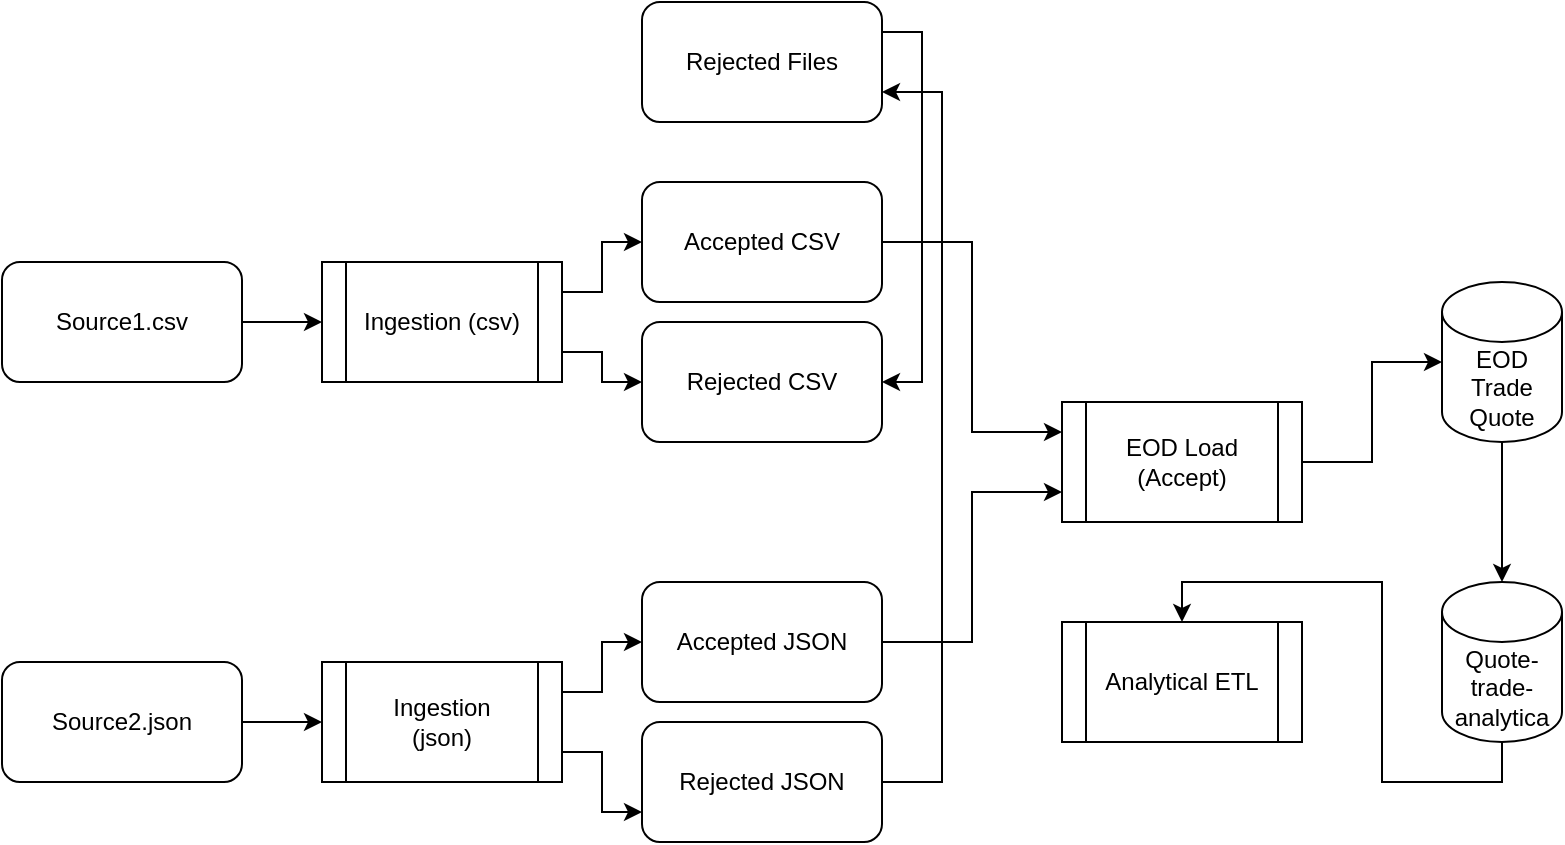 <mxfile version="16.5.6" type="onedrive"><diagram id="ekA8q0FEjDMF8yhK-WbU" name="Page-1"><mxGraphModel dx="1038" dy="684" grid="1" gridSize="10" guides="1" tooltips="1" connect="1" arrows="1" fold="1" page="1" pageScale="1" pageWidth="850" pageHeight="1100" math="0" shadow="0"><root><mxCell id="0"/><mxCell id="1" parent="0"/><mxCell id="7ZRI4nJw7eSaWsNrL_yP-1" value="Analytical ETL" style="shape=process;whiteSpace=wrap;html=1;backgroundOutline=1;" vertex="1" parent="1"><mxGeometry x="560" y="330" width="120" height="60" as="geometry"/></mxCell><mxCell id="7ZRI4nJw7eSaWsNrL_yP-38" style="edgeStyle=orthogonalEdgeStyle;rounded=0;orthogonalLoop=1;jettySize=auto;html=1;exitX=1;exitY=0.5;exitDx=0;exitDy=0;entryX=0;entryY=0.5;entryDx=0;entryDy=0;entryPerimeter=0;" edge="1" parent="1" source="7ZRI4nJw7eSaWsNrL_yP-2" target="7ZRI4nJw7eSaWsNrL_yP-14"><mxGeometry relative="1" as="geometry"/></mxCell><mxCell id="7ZRI4nJw7eSaWsNrL_yP-2" value="EOD Load (Accept)" style="shape=process;whiteSpace=wrap;html=1;backgroundOutline=1;" vertex="1" parent="1"><mxGeometry x="560" y="220" width="120" height="60" as="geometry"/></mxCell><mxCell id="7ZRI4nJw7eSaWsNrL_yP-28" style="edgeStyle=orthogonalEdgeStyle;rounded=0;orthogonalLoop=1;jettySize=auto;html=1;exitX=1;exitY=0.25;exitDx=0;exitDy=0;entryX=0;entryY=0.5;entryDx=0;entryDy=0;" edge="1" parent="1" source="7ZRI4nJw7eSaWsNrL_yP-3" target="7ZRI4nJw7eSaWsNrL_yP-10"><mxGeometry relative="1" as="geometry"/></mxCell><mxCell id="7ZRI4nJw7eSaWsNrL_yP-29" style="edgeStyle=orthogonalEdgeStyle;rounded=0;orthogonalLoop=1;jettySize=auto;html=1;exitX=1;exitY=0.75;exitDx=0;exitDy=0;entryX=0;entryY=0.5;entryDx=0;entryDy=0;" edge="1" parent="1" source="7ZRI4nJw7eSaWsNrL_yP-3" target="7ZRI4nJw7eSaWsNrL_yP-11"><mxGeometry relative="1" as="geometry"/></mxCell><mxCell id="7ZRI4nJw7eSaWsNrL_yP-3" value="Ingestion (csv)" style="shape=process;whiteSpace=wrap;html=1;backgroundOutline=1;" vertex="1" parent="1"><mxGeometry x="190" y="150" width="120" height="60" as="geometry"/></mxCell><mxCell id="7ZRI4nJw7eSaWsNrL_yP-30" style="edgeStyle=orthogonalEdgeStyle;rounded=0;orthogonalLoop=1;jettySize=auto;html=1;exitX=1;exitY=0.25;exitDx=0;exitDy=0;entryX=0;entryY=0.5;entryDx=0;entryDy=0;" edge="1" parent="1" source="7ZRI4nJw7eSaWsNrL_yP-4" target="7ZRI4nJw7eSaWsNrL_yP-12"><mxGeometry relative="1" as="geometry"/></mxCell><mxCell id="7ZRI4nJw7eSaWsNrL_yP-31" style="edgeStyle=orthogonalEdgeStyle;rounded=0;orthogonalLoop=1;jettySize=auto;html=1;exitX=1;exitY=0.75;exitDx=0;exitDy=0;entryX=0;entryY=0.75;entryDx=0;entryDy=0;" edge="1" parent="1" source="7ZRI4nJw7eSaWsNrL_yP-4" target="7ZRI4nJw7eSaWsNrL_yP-13"><mxGeometry relative="1" as="geometry"/></mxCell><mxCell id="7ZRI4nJw7eSaWsNrL_yP-4" value="Ingestion&lt;br&gt;(json)" style="shape=process;whiteSpace=wrap;html=1;backgroundOutline=1;" vertex="1" parent="1"><mxGeometry x="190" y="350" width="120" height="60" as="geometry"/></mxCell><mxCell id="7ZRI4nJw7eSaWsNrL_yP-33" style="edgeStyle=orthogonalEdgeStyle;rounded=0;orthogonalLoop=1;jettySize=auto;html=1;exitX=1;exitY=0.25;exitDx=0;exitDy=0;entryX=1;entryY=0.5;entryDx=0;entryDy=0;" edge="1" parent="1" source="7ZRI4nJw7eSaWsNrL_yP-5" target="7ZRI4nJw7eSaWsNrL_yP-11"><mxGeometry relative="1" as="geometry"/></mxCell><mxCell id="7ZRI4nJw7eSaWsNrL_yP-5" value="Rejected Files" style="rounded=1;whiteSpace=wrap;html=1;" vertex="1" parent="1"><mxGeometry x="350" y="20" width="120" height="60" as="geometry"/></mxCell><mxCell id="7ZRI4nJw7eSaWsNrL_yP-26" style="edgeStyle=orthogonalEdgeStyle;rounded=0;orthogonalLoop=1;jettySize=auto;html=1;exitX=1;exitY=0.5;exitDx=0;exitDy=0;" edge="1" parent="1" source="7ZRI4nJw7eSaWsNrL_yP-6" target="7ZRI4nJw7eSaWsNrL_yP-3"><mxGeometry relative="1" as="geometry"/></mxCell><mxCell id="7ZRI4nJw7eSaWsNrL_yP-6" value="Source1.csv" style="rounded=1;whiteSpace=wrap;html=1;" vertex="1" parent="1"><mxGeometry x="30" y="150" width="120" height="60" as="geometry"/></mxCell><mxCell id="7ZRI4nJw7eSaWsNrL_yP-27" style="edgeStyle=orthogonalEdgeStyle;rounded=0;orthogonalLoop=1;jettySize=auto;html=1;exitX=1;exitY=0.5;exitDx=0;exitDy=0;entryX=0;entryY=0.5;entryDx=0;entryDy=0;" edge="1" parent="1" source="7ZRI4nJw7eSaWsNrL_yP-9" target="7ZRI4nJw7eSaWsNrL_yP-4"><mxGeometry relative="1" as="geometry"/></mxCell><mxCell id="7ZRI4nJw7eSaWsNrL_yP-9" value="Source2.json" style="rounded=1;whiteSpace=wrap;html=1;" vertex="1" parent="1"><mxGeometry x="30" y="350" width="120" height="60" as="geometry"/></mxCell><mxCell id="7ZRI4nJw7eSaWsNrL_yP-36" style="edgeStyle=orthogonalEdgeStyle;rounded=0;orthogonalLoop=1;jettySize=auto;html=1;exitX=1;exitY=0.5;exitDx=0;exitDy=0;entryX=0;entryY=0.25;entryDx=0;entryDy=0;" edge="1" parent="1" source="7ZRI4nJw7eSaWsNrL_yP-10" target="7ZRI4nJw7eSaWsNrL_yP-2"><mxGeometry relative="1" as="geometry"/></mxCell><mxCell id="7ZRI4nJw7eSaWsNrL_yP-10" value="Accepted CSV" style="rounded=1;whiteSpace=wrap;html=1;" vertex="1" parent="1"><mxGeometry x="350" y="110" width="120" height="60" as="geometry"/></mxCell><mxCell id="7ZRI4nJw7eSaWsNrL_yP-11" value="Rejected CSV" style="rounded=1;whiteSpace=wrap;html=1;" vertex="1" parent="1"><mxGeometry x="350" y="180" width="120" height="60" as="geometry"/></mxCell><mxCell id="7ZRI4nJw7eSaWsNrL_yP-35" style="edgeStyle=orthogonalEdgeStyle;rounded=0;orthogonalLoop=1;jettySize=auto;html=1;exitX=1;exitY=0.5;exitDx=0;exitDy=0;entryX=0;entryY=0.75;entryDx=0;entryDy=0;" edge="1" parent="1" source="7ZRI4nJw7eSaWsNrL_yP-12" target="7ZRI4nJw7eSaWsNrL_yP-2"><mxGeometry relative="1" as="geometry"/></mxCell><mxCell id="7ZRI4nJw7eSaWsNrL_yP-12" value="Accepted JSON" style="rounded=1;whiteSpace=wrap;html=1;" vertex="1" parent="1"><mxGeometry x="350" y="310" width="120" height="60" as="geometry"/></mxCell><mxCell id="7ZRI4nJw7eSaWsNrL_yP-34" style="edgeStyle=orthogonalEdgeStyle;rounded=0;orthogonalLoop=1;jettySize=auto;html=1;exitX=1;exitY=0.5;exitDx=0;exitDy=0;entryX=1;entryY=0.75;entryDx=0;entryDy=0;" edge="1" parent="1" source="7ZRI4nJw7eSaWsNrL_yP-13" target="7ZRI4nJw7eSaWsNrL_yP-5"><mxGeometry relative="1" as="geometry"><Array as="points"><mxPoint x="500" y="410"/><mxPoint x="500" y="65"/></Array></mxGeometry></mxCell><mxCell id="7ZRI4nJw7eSaWsNrL_yP-13" value="Rejected JSON" style="rounded=1;whiteSpace=wrap;html=1;" vertex="1" parent="1"><mxGeometry x="350" y="380" width="120" height="60" as="geometry"/></mxCell><mxCell id="7ZRI4nJw7eSaWsNrL_yP-39" style="edgeStyle=orthogonalEdgeStyle;rounded=0;orthogonalLoop=1;jettySize=auto;html=1;exitX=0.5;exitY=1;exitDx=0;exitDy=0;exitPerimeter=0;entryX=0.5;entryY=0;entryDx=0;entryDy=0;entryPerimeter=0;" edge="1" parent="1" source="7ZRI4nJw7eSaWsNrL_yP-14" target="7ZRI4nJw7eSaWsNrL_yP-15"><mxGeometry relative="1" as="geometry"/></mxCell><mxCell id="7ZRI4nJw7eSaWsNrL_yP-14" value="EOD Trade Quote" style="shape=cylinder3;whiteSpace=wrap;html=1;boundedLbl=1;backgroundOutline=1;size=15;" vertex="1" parent="1"><mxGeometry x="750" y="160" width="60" height="80" as="geometry"/></mxCell><mxCell id="7ZRI4nJw7eSaWsNrL_yP-40" style="edgeStyle=orthogonalEdgeStyle;rounded=0;orthogonalLoop=1;jettySize=auto;html=1;exitX=0.5;exitY=1;exitDx=0;exitDy=0;exitPerimeter=0;" edge="1" parent="1" source="7ZRI4nJw7eSaWsNrL_yP-15"><mxGeometry relative="1" as="geometry"><mxPoint x="620" y="330" as="targetPoint"/><Array as="points"><mxPoint x="780" y="410"/><mxPoint x="720" y="410"/><mxPoint x="720" y="310"/><mxPoint x="620" y="310"/></Array></mxGeometry></mxCell><mxCell id="7ZRI4nJw7eSaWsNrL_yP-15" value="Quote-trade-analytica" style="shape=cylinder3;whiteSpace=wrap;html=1;boundedLbl=1;backgroundOutline=1;size=15;" vertex="1" parent="1"><mxGeometry x="750" y="310" width="60" height="80" as="geometry"/></mxCell></root></mxGraphModel></diagram></mxfile>